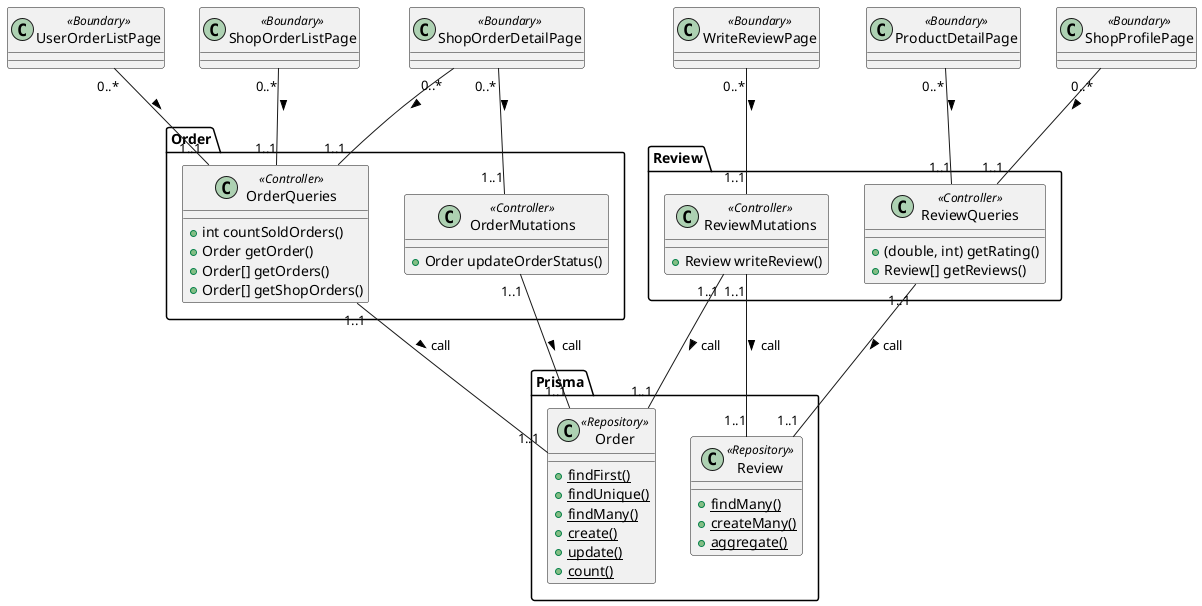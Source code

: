 @startuml Class Diagram

namespace Order {
  class OrderQueries <<Controller>> {
    + int countSoldOrders()
    + Order getOrder()
    + Order[] getOrders()
    + Order[] getShopOrders()
  }

  class OrderMutations <<Controller>> {
    + Order updateOrderStatus()
  }
}

namespace Review {

  class ReviewQueries <<Controller>> {
    + (double, int) getRating()
    + Review[] getReviews()
  }

  class ReviewMutations <<Controller>> {
    + Review writeReview()
  }

}

namespace Prisma {
  class Order <<Repository>> {
    + {static} findFirst()
    + {static} findUnique()
    + {static} findMany()
    + {static} create()
    + {static} update()
    + {static} count()
  }

  class Review <<Repository>> {
    + {static} findMany()
    + {static} createMany()
    + {static} aggregate()
  }

  Order.OrderQueries "1..1" -- "1..1" Order: call >
  Order.OrderMutations "1..1" -- "1..1" Order: call >
  Review.ReviewQueries "1..1" -- "1..1" Review: call >
  Review.ReviewMutations "1..1" -- "1..1" Review: call >
  Review.ReviewMutations "1..1" -- "1..1" Order: call >
}


class ProductDetailPage <<Boundary>> {}
class ShopProfilePage <<Boundary>> {}
class WriteReviewPage <<Boundary>> {}
class ShopOrderDetailPage <<Boundary>> {}
class ShopOrderListPage <<Boundary>> {}
class UserOrderListPage <<Boundary>> {}

ProductDetailPage "0..*" -- "1..1" Review.ReviewQueries: >
ShopProfilePage "0..*" -- "1..1" Review.ReviewQueries: >
WriteReviewPage "0..*" -- "1..1" Review.ReviewMutations: >

ShopOrderDetailPage "0..*" -- "1..1" Order.OrderQueries: >
ShopOrderListPage "0..*" -- "1..1" Order.OrderQueries: >
UserOrderListPage "0..*" -- "1..1" Order.OrderQueries: >
ShopOrderDetailPage "0..*" -- "1..1" Order.OrderMutations: >


@enduml
